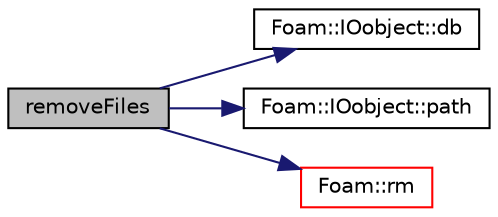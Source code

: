 digraph "removeFiles"
{
  bgcolor="transparent";
  edge [fontname="Helvetica",fontsize="10",labelfontname="Helvetica",labelfontsize="10"];
  node [fontname="Helvetica",fontsize="10",shape=record];
  rankdir="LR";
  Node2967 [label="removeFiles",height=0.2,width=0.4,color="black", fillcolor="grey75", style="filled", fontcolor="black"];
  Node2967 -> Node2968 [color="midnightblue",fontsize="10",style="solid",fontname="Helvetica"];
  Node2968 [label="Foam::IOobject::db",height=0.2,width=0.4,color="black",URL="$a27249.html#a65cc75d9f80b1df5c3184fb2274a97f1",tooltip="Return the local objectRegistry. "];
  Node2967 -> Node2969 [color="midnightblue",fontsize="10",style="solid",fontname="Helvetica"];
  Node2969 [label="Foam::IOobject::path",height=0.2,width=0.4,color="black",URL="$a27249.html#abe7b9078c8e7356c6131b70a8f729372",tooltip="Return complete path. "];
  Node2967 -> Node2970 [color="midnightblue",fontsize="10",style="solid",fontname="Helvetica"];
  Node2970 [label="Foam::rm",height=0.2,width=0.4,color="red",URL="$a21851.html#a24dbcb779312aba1a80a0b57a3a7f1ad",tooltip="Remove a file, returning true if successful otherwise false. "];
}
